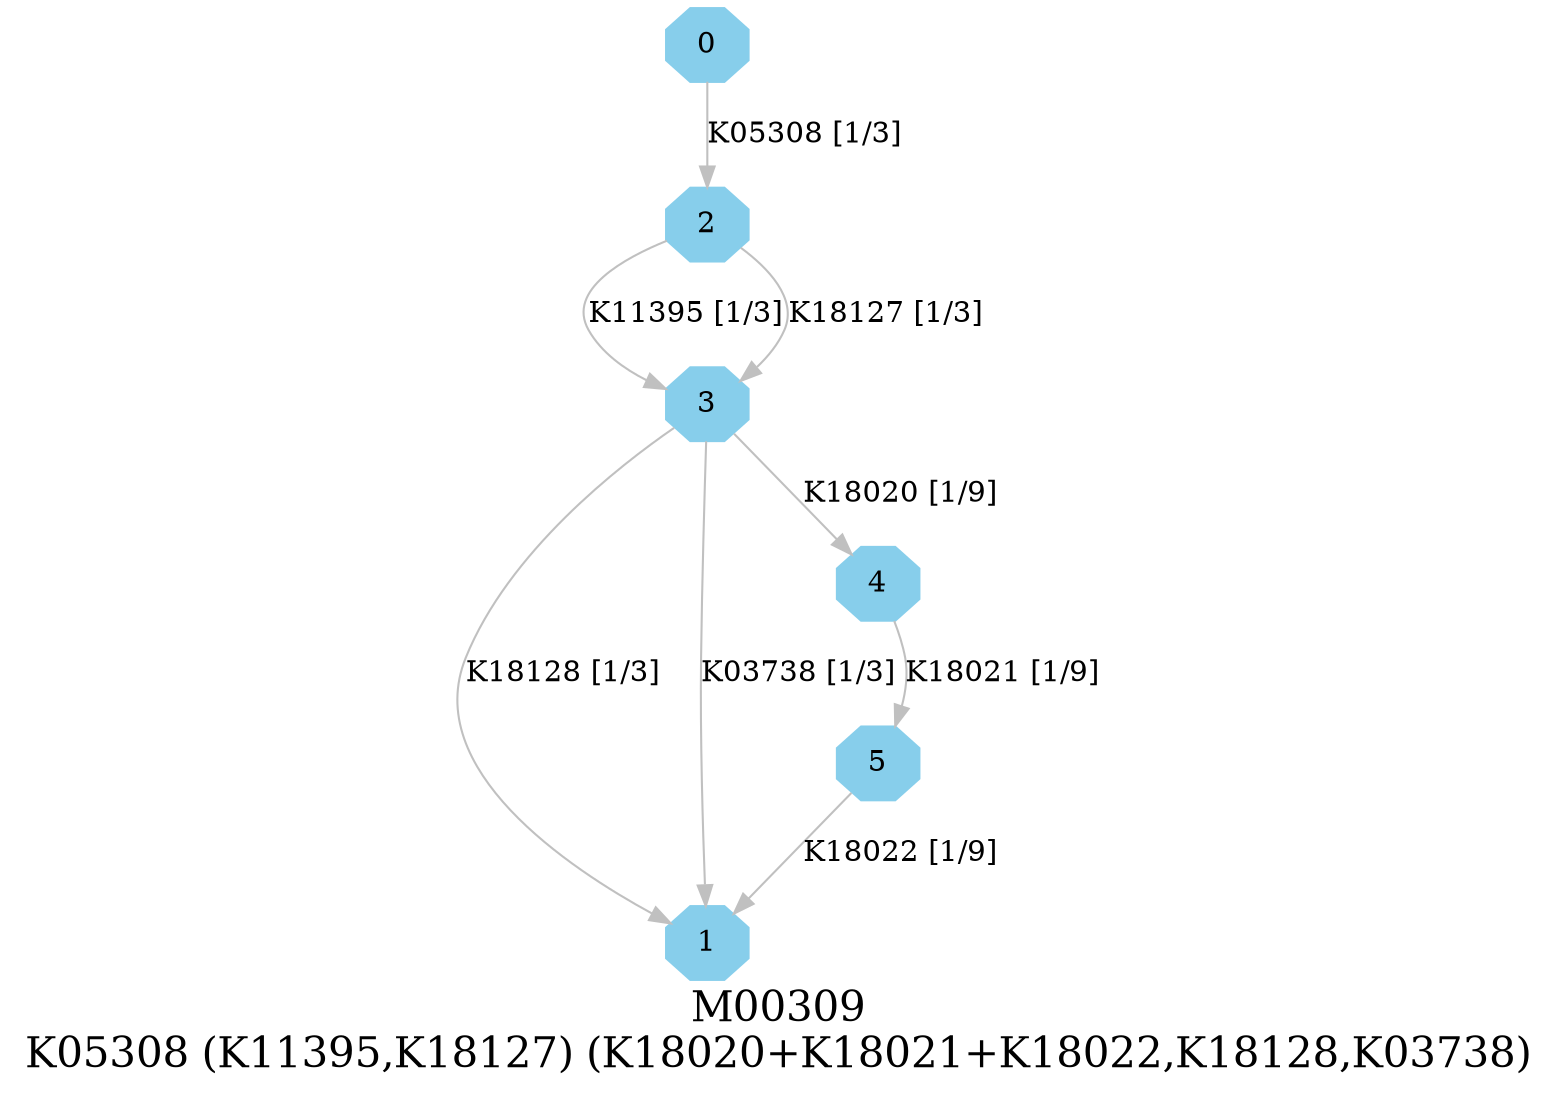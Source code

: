 digraph G {
graph [label="M00309
K05308 (K11395,K18127) (K18020+K18021+K18022,K18128,K03738)",fontsize=20];
node [shape=box,style=filled];
edge [len=3,color=grey];
{node [width=.3,height=.3,shape=octagon,style=filled,color=skyblue] 0 1 2 3 4 5 }
0 -> 2 [label="K05308 [1/3]"];
2 -> 3 [label="K11395 [1/3]"];
2 -> 3 [label="K18127 [1/3]"];
3 -> 4 [label="K18020 [1/9]"];
3 -> 1 [label="K18128 [1/3]"];
3 -> 1 [label="K03738 [1/3]"];
4 -> 5 [label="K18021 [1/9]"];
5 -> 1 [label="K18022 [1/9]"];
}